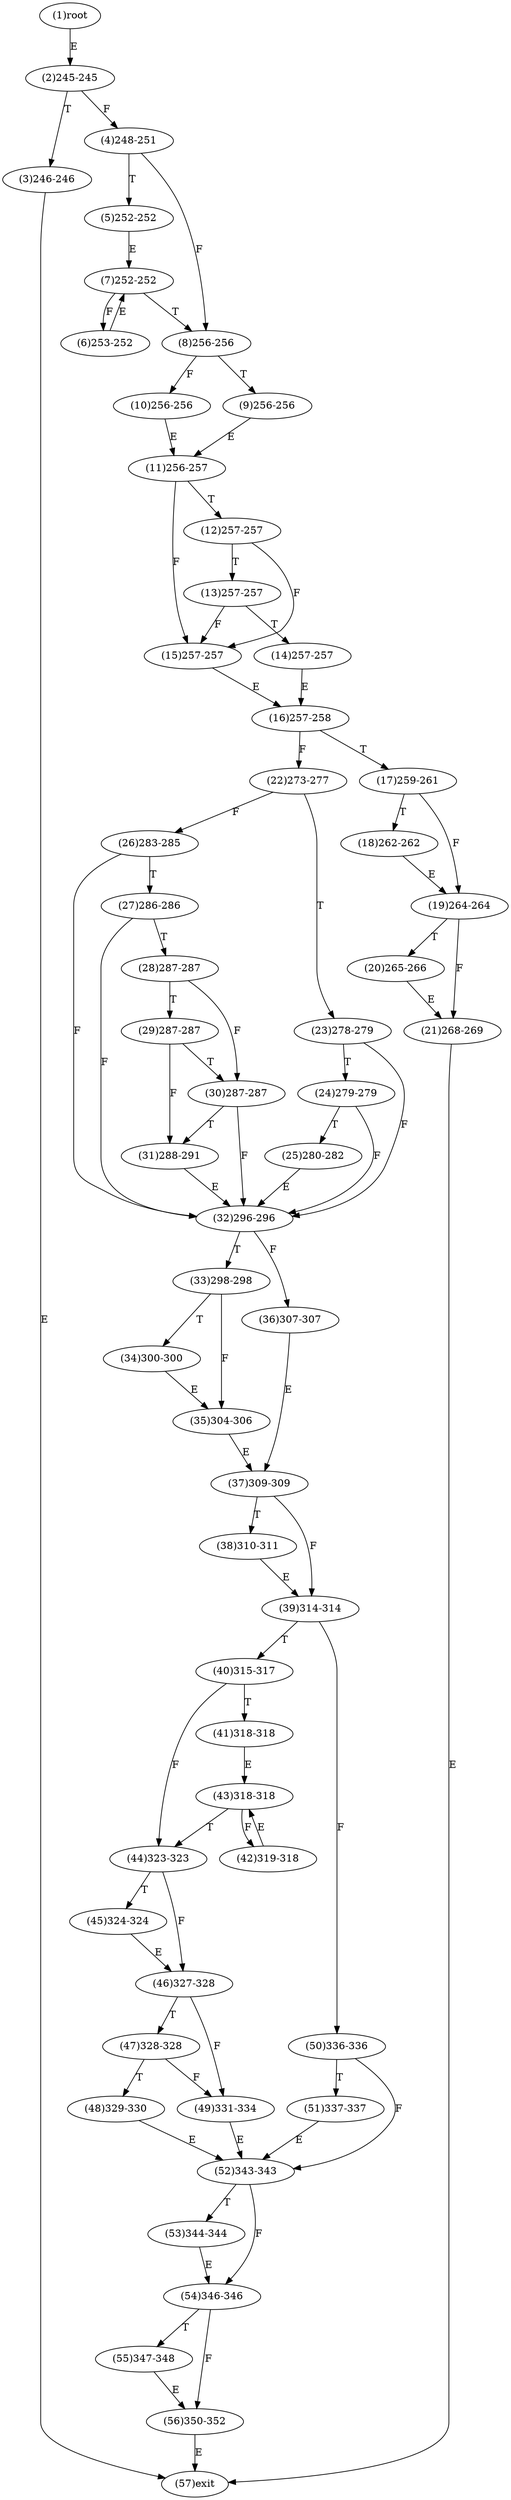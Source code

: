 digraph "" { 
1[ label="(1)root"];
2[ label="(2)245-245"];
3[ label="(3)246-246"];
4[ label="(4)248-251"];
5[ label="(5)252-252"];
6[ label="(6)253-252"];
7[ label="(7)252-252"];
8[ label="(8)256-256"];
9[ label="(9)256-256"];
10[ label="(10)256-256"];
11[ label="(11)256-257"];
12[ label="(12)257-257"];
13[ label="(13)257-257"];
14[ label="(14)257-257"];
15[ label="(15)257-257"];
17[ label="(17)259-261"];
16[ label="(16)257-258"];
19[ label="(19)264-264"];
18[ label="(18)262-262"];
21[ label="(21)268-269"];
20[ label="(20)265-266"];
23[ label="(23)278-279"];
22[ label="(22)273-277"];
25[ label="(25)280-282"];
24[ label="(24)279-279"];
27[ label="(27)286-286"];
26[ label="(26)283-285"];
29[ label="(29)287-287"];
28[ label="(28)287-287"];
31[ label="(31)288-291"];
30[ label="(30)287-287"];
34[ label="(34)300-300"];
35[ label="(35)304-306"];
32[ label="(32)296-296"];
33[ label="(33)298-298"];
38[ label="(38)310-311"];
39[ label="(39)314-314"];
36[ label="(36)307-307"];
37[ label="(37)309-309"];
42[ label="(42)319-318"];
43[ label="(43)318-318"];
40[ label="(40)315-317"];
41[ label="(41)318-318"];
46[ label="(46)327-328"];
47[ label="(47)328-328"];
44[ label="(44)323-323"];
45[ label="(45)324-324"];
51[ label="(51)337-337"];
50[ label="(50)336-336"];
49[ label="(49)331-334"];
48[ label="(48)329-330"];
55[ label="(55)347-348"];
54[ label="(54)346-346"];
53[ label="(53)344-344"];
52[ label="(52)343-343"];
57[ label="(57)exit"];
56[ label="(56)350-352"];
1->2[ label="E"];
2->4[ label="F"];
2->3[ label="T"];
3->57[ label="E"];
4->8[ label="F"];
4->5[ label="T"];
5->7[ label="E"];
6->7[ label="E"];
7->6[ label="F"];
7->8[ label="T"];
8->10[ label="F"];
8->9[ label="T"];
9->11[ label="E"];
10->11[ label="E"];
11->15[ label="F"];
11->12[ label="T"];
12->15[ label="F"];
12->13[ label="T"];
13->15[ label="F"];
13->14[ label="T"];
14->16[ label="E"];
15->16[ label="E"];
16->22[ label="F"];
16->17[ label="T"];
17->19[ label="F"];
17->18[ label="T"];
18->19[ label="E"];
19->21[ label="F"];
19->20[ label="T"];
20->21[ label="E"];
21->57[ label="E"];
22->26[ label="F"];
22->23[ label="T"];
23->32[ label="F"];
23->24[ label="T"];
24->32[ label="F"];
24->25[ label="T"];
25->32[ label="E"];
26->32[ label="F"];
26->27[ label="T"];
27->32[ label="F"];
27->28[ label="T"];
28->30[ label="F"];
28->29[ label="T"];
29->31[ label="F"];
29->30[ label="T"];
30->32[ label="F"];
30->31[ label="T"];
31->32[ label="E"];
32->36[ label="F"];
32->33[ label="T"];
33->35[ label="F"];
33->34[ label="T"];
34->35[ label="E"];
35->37[ label="E"];
36->37[ label="E"];
37->39[ label="F"];
37->38[ label="T"];
38->39[ label="E"];
39->50[ label="F"];
39->40[ label="T"];
40->44[ label="F"];
40->41[ label="T"];
41->43[ label="E"];
42->43[ label="E"];
43->42[ label="F"];
43->44[ label="T"];
44->46[ label="F"];
44->45[ label="T"];
45->46[ label="E"];
46->49[ label="F"];
46->47[ label="T"];
47->49[ label="F"];
47->48[ label="T"];
48->52[ label="E"];
49->52[ label="E"];
50->52[ label="F"];
50->51[ label="T"];
51->52[ label="E"];
52->54[ label="F"];
52->53[ label="T"];
53->54[ label="E"];
54->56[ label="F"];
54->55[ label="T"];
55->56[ label="E"];
56->57[ label="E"];
}